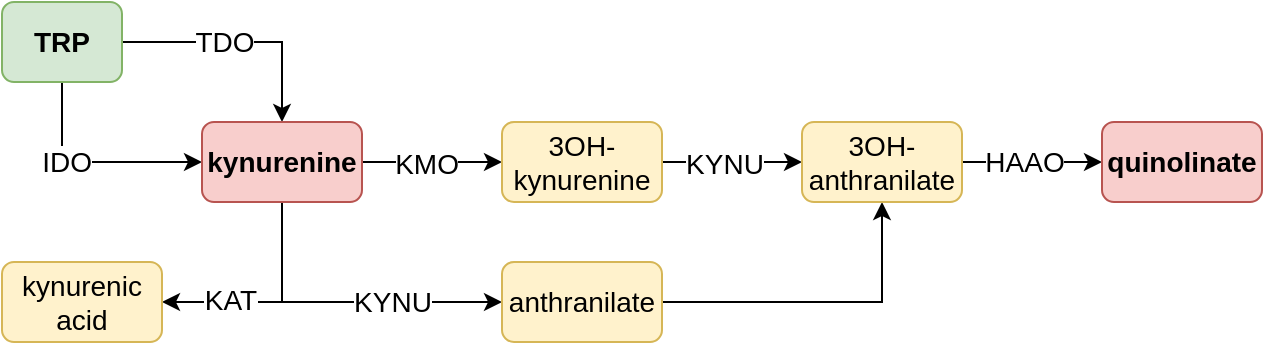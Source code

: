 <mxfile version="20.6.2" type="device"><diagram id="Ho18Qrot6q4yoLZq6K0B" name="Page-1"><mxGraphModel dx="1406" dy="826" grid="1" gridSize="10" guides="1" tooltips="1" connect="1" arrows="1" fold="1" page="1" pageScale="1" pageWidth="690" pageHeight="980" math="0" shadow="0"><root><mxCell id="0"/><mxCell id="1" parent="0"/><mxCell id="yMxGcw6j-teRqE53cAOr-25" style="edgeStyle=orthogonalEdgeStyle;rounded=0;orthogonalLoop=1;jettySize=auto;html=1;entryX=0;entryY=0.5;entryDx=0;entryDy=0;fontSize=14;" edge="1" parent="1" source="yMxGcw6j-teRqE53cAOr-1" target="yMxGcw6j-teRqE53cAOr-2"><mxGeometry relative="1" as="geometry"><Array as="points"><mxPoint x="60" y="110"/></Array></mxGeometry></mxCell><mxCell id="yMxGcw6j-teRqE53cAOr-26" value="IDO" style="edgeLabel;html=1;align=center;verticalAlign=middle;resizable=0;points=[];fontSize=14;" vertex="1" connectable="0" parent="yMxGcw6j-teRqE53cAOr-25"><mxGeometry x="-0.236" relative="1" as="geometry"><mxPoint as="offset"/></mxGeometry></mxCell><mxCell id="yMxGcw6j-teRqE53cAOr-27" style="edgeStyle=orthogonalEdgeStyle;rounded=0;orthogonalLoop=1;jettySize=auto;html=1;exitX=1;exitY=0.5;exitDx=0;exitDy=0;entryX=0.5;entryY=0;entryDx=0;entryDy=0;fontSize=14;" edge="1" parent="1" source="yMxGcw6j-teRqE53cAOr-1" target="yMxGcw6j-teRqE53cAOr-2"><mxGeometry relative="1" as="geometry"/></mxCell><mxCell id="yMxGcw6j-teRqE53cAOr-28" value="TDO" style="edgeLabel;html=1;align=center;verticalAlign=middle;resizable=0;points=[];fontSize=14;" vertex="1" connectable="0" parent="yMxGcw6j-teRqE53cAOr-27"><mxGeometry x="-0.15" relative="1" as="geometry"><mxPoint as="offset"/></mxGeometry></mxCell><mxCell id="yMxGcw6j-teRqE53cAOr-1" value="TRP" style="rounded=1;whiteSpace=wrap;html=1;fontSize=14;fontStyle=1;fillColor=#d5e8d4;strokeColor=#82b366;" vertex="1" parent="1"><mxGeometry x="30" y="30" width="60" height="40" as="geometry"/></mxCell><mxCell id="yMxGcw6j-teRqE53cAOr-29" style="edgeStyle=orthogonalEdgeStyle;rounded=0;orthogonalLoop=1;jettySize=auto;html=1;exitX=1;exitY=0.5;exitDx=0;exitDy=0;fontSize=14;" edge="1" parent="1" source="yMxGcw6j-teRqE53cAOr-2" target="yMxGcw6j-teRqE53cAOr-10"><mxGeometry relative="1" as="geometry"/></mxCell><mxCell id="yMxGcw6j-teRqE53cAOr-30" value="KMO" style="edgeLabel;html=1;align=center;verticalAlign=middle;resizable=0;points=[];fontSize=14;" vertex="1" connectable="0" parent="yMxGcw6j-teRqE53cAOr-29"><mxGeometry x="-0.311" y="-1" relative="1" as="geometry"><mxPoint x="8" as="offset"/></mxGeometry></mxCell><mxCell id="yMxGcw6j-teRqE53cAOr-31" style="edgeStyle=orthogonalEdgeStyle;rounded=0;orthogonalLoop=1;jettySize=auto;html=1;entryX=1;entryY=0.5;entryDx=0;entryDy=0;fontSize=14;" edge="1" parent="1" source="yMxGcw6j-teRqE53cAOr-2" target="yMxGcw6j-teRqE53cAOr-3"><mxGeometry relative="1" as="geometry"><Array as="points"><mxPoint x="170" y="180"/></Array></mxGeometry></mxCell><mxCell id="yMxGcw6j-teRqE53cAOr-32" value="KAT" style="edgeLabel;html=1;align=center;verticalAlign=middle;resizable=0;points=[];fontSize=14;" vertex="1" connectable="0" parent="yMxGcw6j-teRqE53cAOr-31"><mxGeometry x="-0.145" y="2" relative="1" as="geometry"><mxPoint x="-28" y="2" as="offset"/></mxGeometry></mxCell><mxCell id="yMxGcw6j-teRqE53cAOr-34" style="edgeStyle=orthogonalEdgeStyle;rounded=0;orthogonalLoop=1;jettySize=auto;html=1;exitX=0.5;exitY=1;exitDx=0;exitDy=0;entryX=0;entryY=0.5;entryDx=0;entryDy=0;fontSize=14;" edge="1" parent="1" source="yMxGcw6j-teRqE53cAOr-2" target="yMxGcw6j-teRqE53cAOr-13"><mxGeometry relative="1" as="geometry"/></mxCell><mxCell id="yMxGcw6j-teRqE53cAOr-38" value="KYNU" style="edgeLabel;html=1;align=center;verticalAlign=middle;resizable=0;points=[];fontSize=14;" vertex="1" connectable="0" parent="yMxGcw6j-teRqE53cAOr-34"><mxGeometry x="0.075" relative="1" as="geometry"><mxPoint x="19" as="offset"/></mxGeometry></mxCell><mxCell id="yMxGcw6j-teRqE53cAOr-2" value="kynurenine" style="rounded=1;whiteSpace=wrap;html=1;fontSize=14;fontStyle=1;fillColor=#f8cecc;strokeColor=#b85450;" vertex="1" parent="1"><mxGeometry x="130" y="90" width="80" height="40" as="geometry"/></mxCell><mxCell id="yMxGcw6j-teRqE53cAOr-3" value="kynurenic&lt;br style=&quot;font-size: 14px;&quot;&gt;acid" style="rounded=1;whiteSpace=wrap;html=1;fontSize=14;fillColor=#fff2cc;strokeColor=#d6b656;" vertex="1" parent="1"><mxGeometry x="30" y="160" width="80" height="40" as="geometry"/></mxCell><mxCell id="yMxGcw6j-teRqE53cAOr-35" style="edgeStyle=orthogonalEdgeStyle;rounded=0;orthogonalLoop=1;jettySize=auto;html=1;exitX=1;exitY=0.5;exitDx=0;exitDy=0;entryX=0;entryY=0.5;entryDx=0;entryDy=0;fontSize=14;" edge="1" parent="1" source="yMxGcw6j-teRqE53cAOr-10" target="yMxGcw6j-teRqE53cAOr-16"><mxGeometry relative="1" as="geometry"/></mxCell><mxCell id="yMxGcw6j-teRqE53cAOr-36" value="KYNU" style="edgeLabel;html=1;align=center;verticalAlign=middle;resizable=0;points=[];fontSize=14;" vertex="1" connectable="0" parent="yMxGcw6j-teRqE53cAOr-35"><mxGeometry x="-0.236" y="-1" relative="1" as="geometry"><mxPoint x="4" as="offset"/></mxGeometry></mxCell><mxCell id="yMxGcw6j-teRqE53cAOr-10" value="3OH-kynurenine" style="rounded=1;whiteSpace=wrap;html=1;fontSize=14;fillColor=#fff2cc;strokeColor=#d6b656;" vertex="1" parent="1"><mxGeometry x="280" y="90" width="80" height="40" as="geometry"/></mxCell><mxCell id="yMxGcw6j-teRqE53cAOr-37" style="edgeStyle=orthogonalEdgeStyle;rounded=0;orthogonalLoop=1;jettySize=auto;html=1;exitX=1;exitY=0.5;exitDx=0;exitDy=0;entryX=0.5;entryY=1;entryDx=0;entryDy=0;fontSize=14;" edge="1" parent="1" source="yMxGcw6j-teRqE53cAOr-13" target="yMxGcw6j-teRqE53cAOr-16"><mxGeometry relative="1" as="geometry"/></mxCell><mxCell id="yMxGcw6j-teRqE53cAOr-13" value="anthranilate" style="rounded=1;whiteSpace=wrap;html=1;fontSize=14;fillColor=#fff2cc;strokeColor=#d6b656;" vertex="1" parent="1"><mxGeometry x="280" y="160" width="80" height="40" as="geometry"/></mxCell><mxCell id="yMxGcw6j-teRqE53cAOr-39" style="edgeStyle=orthogonalEdgeStyle;rounded=0;orthogonalLoop=1;jettySize=auto;html=1;exitX=1;exitY=0.5;exitDx=0;exitDy=0;entryX=0;entryY=0.5;entryDx=0;entryDy=0;fontSize=14;" edge="1" parent="1" source="yMxGcw6j-teRqE53cAOr-16" target="yMxGcw6j-teRqE53cAOr-20"><mxGeometry relative="1" as="geometry"/></mxCell><mxCell id="yMxGcw6j-teRqE53cAOr-40" value="HAAO" style="edgeLabel;html=1;align=center;verticalAlign=middle;resizable=0;points=[];fontSize=14;" vertex="1" connectable="0" parent="yMxGcw6j-teRqE53cAOr-39"><mxGeometry x="-0.273" relative="1" as="geometry"><mxPoint x="5" as="offset"/></mxGeometry></mxCell><mxCell id="yMxGcw6j-teRqE53cAOr-16" value="3OH-anthranilate" style="rounded=1;whiteSpace=wrap;html=1;fontSize=14;fillColor=#fff2cc;strokeColor=#d6b656;" vertex="1" parent="1"><mxGeometry x="430" y="90" width="80" height="40" as="geometry"/></mxCell><mxCell id="yMxGcw6j-teRqE53cAOr-20" value="quinolinate" style="rounded=1;whiteSpace=wrap;html=1;fontSize=14;fontStyle=1;fillColor=#f8cecc;strokeColor=#b85450;" vertex="1" parent="1"><mxGeometry x="580" y="90" width="80" height="40" as="geometry"/></mxCell></root></mxGraphModel></diagram></mxfile>